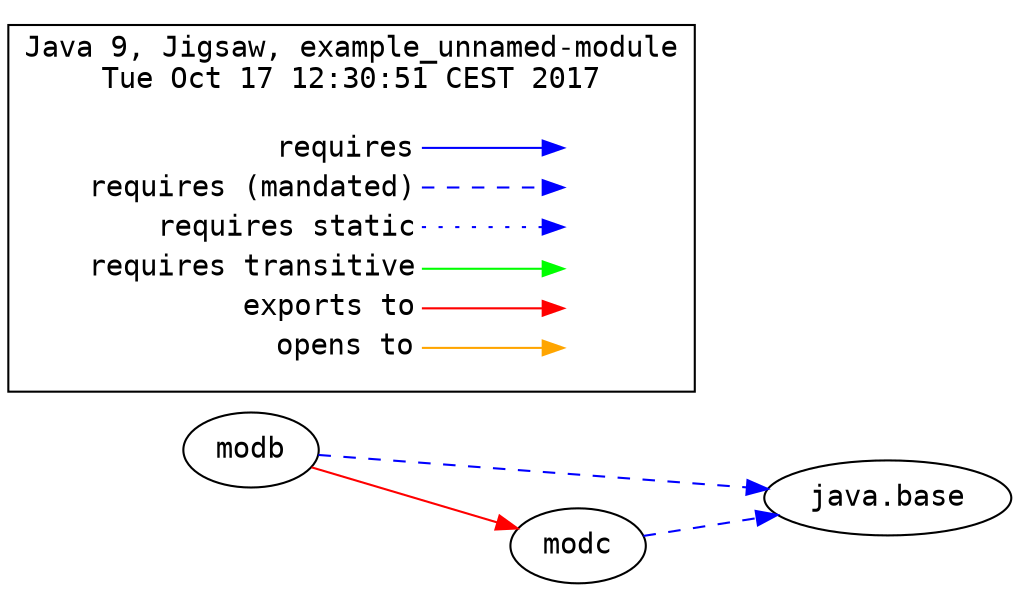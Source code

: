 # Created by depvis.JigsawDepVisualizer on Tue Oct 17 12:30:51 CEST 2017
digraph Java9_Dependency_Visualizer {
modb[fontname="Consolas",shape="ellipse",label="modb"];
java_base[fontname="Consolas",shape="ellipse",label="java.base"];
modc[fontname="Consolas",shape="ellipse",label="modc"];
modb -> java_base[color="#0000ff",fontname="Consolas",fontcolor="#0000ff",style="dashed",weight="16"]
modb -> modc[fontname="Consolas",fontcolor="#ff0000",color="#ff0000",weight="2"]
modc -> java_base[color="#0000ff",fontname="Consolas",fontcolor="#0000ff",style="dashed",weight="16"]
rankdir=LR
node [shape=plaintext]
subgraph cluster_01 { 
  label = "Java 9, Jigsaw, example_unnamed-module
Tue Oct 17 12:30:51 CEST 2017"
  fontname="Consolas"
  key [label=<<table border="0" cellpadding="2" cellspacing="0" cellborder="0">
    <tr><td align="right" port="i1">requires</td></tr>
    <tr><td align="right" port="i2">requires (mandated)</td></tr>
    <tr><td align="right" port="i3">requires static</td></tr>
    <tr><td align="right" port="i4">requires transitive</td></tr>
    <tr><td align="right" port="i5">exports to</td></tr>
    <tr><td align="right" port="i6">opens to</td></tr>
    </table>>,fontname="Consolas"]
  key2 [label=<<table border="0" cellpadding="2" cellspacing="0" cellborder="0">
    <tr><td port="i1">&nbsp;</td></tr>
    <tr><td port="i2">&nbsp;</td></tr>
    <tr><td port="i3">&nbsp;</td></tr>
    <tr><td port="i4">&nbsp;</td></tr>
    <tr><td port="i5">&nbsp;</td></tr>
    <tr><td port="i6">&nbsp;</td></tr>
    </table>>,fontname="Consolas"]
  key:i1:e -> key2:i1:w [color=BLUE]
  key:i2:e -> key2:i2:w [color=BLUE, style=dashed]
  key:i3:e -> key2:i3:w [color=BLUE, style=dotted]
  key:i4:e -> key2:i4:w [color=GREEN]
  key:i5:e -> key2:i5:w [color=RED]
  key:i6:e -> key2:i6:w [color=ORANGE]
}
}
